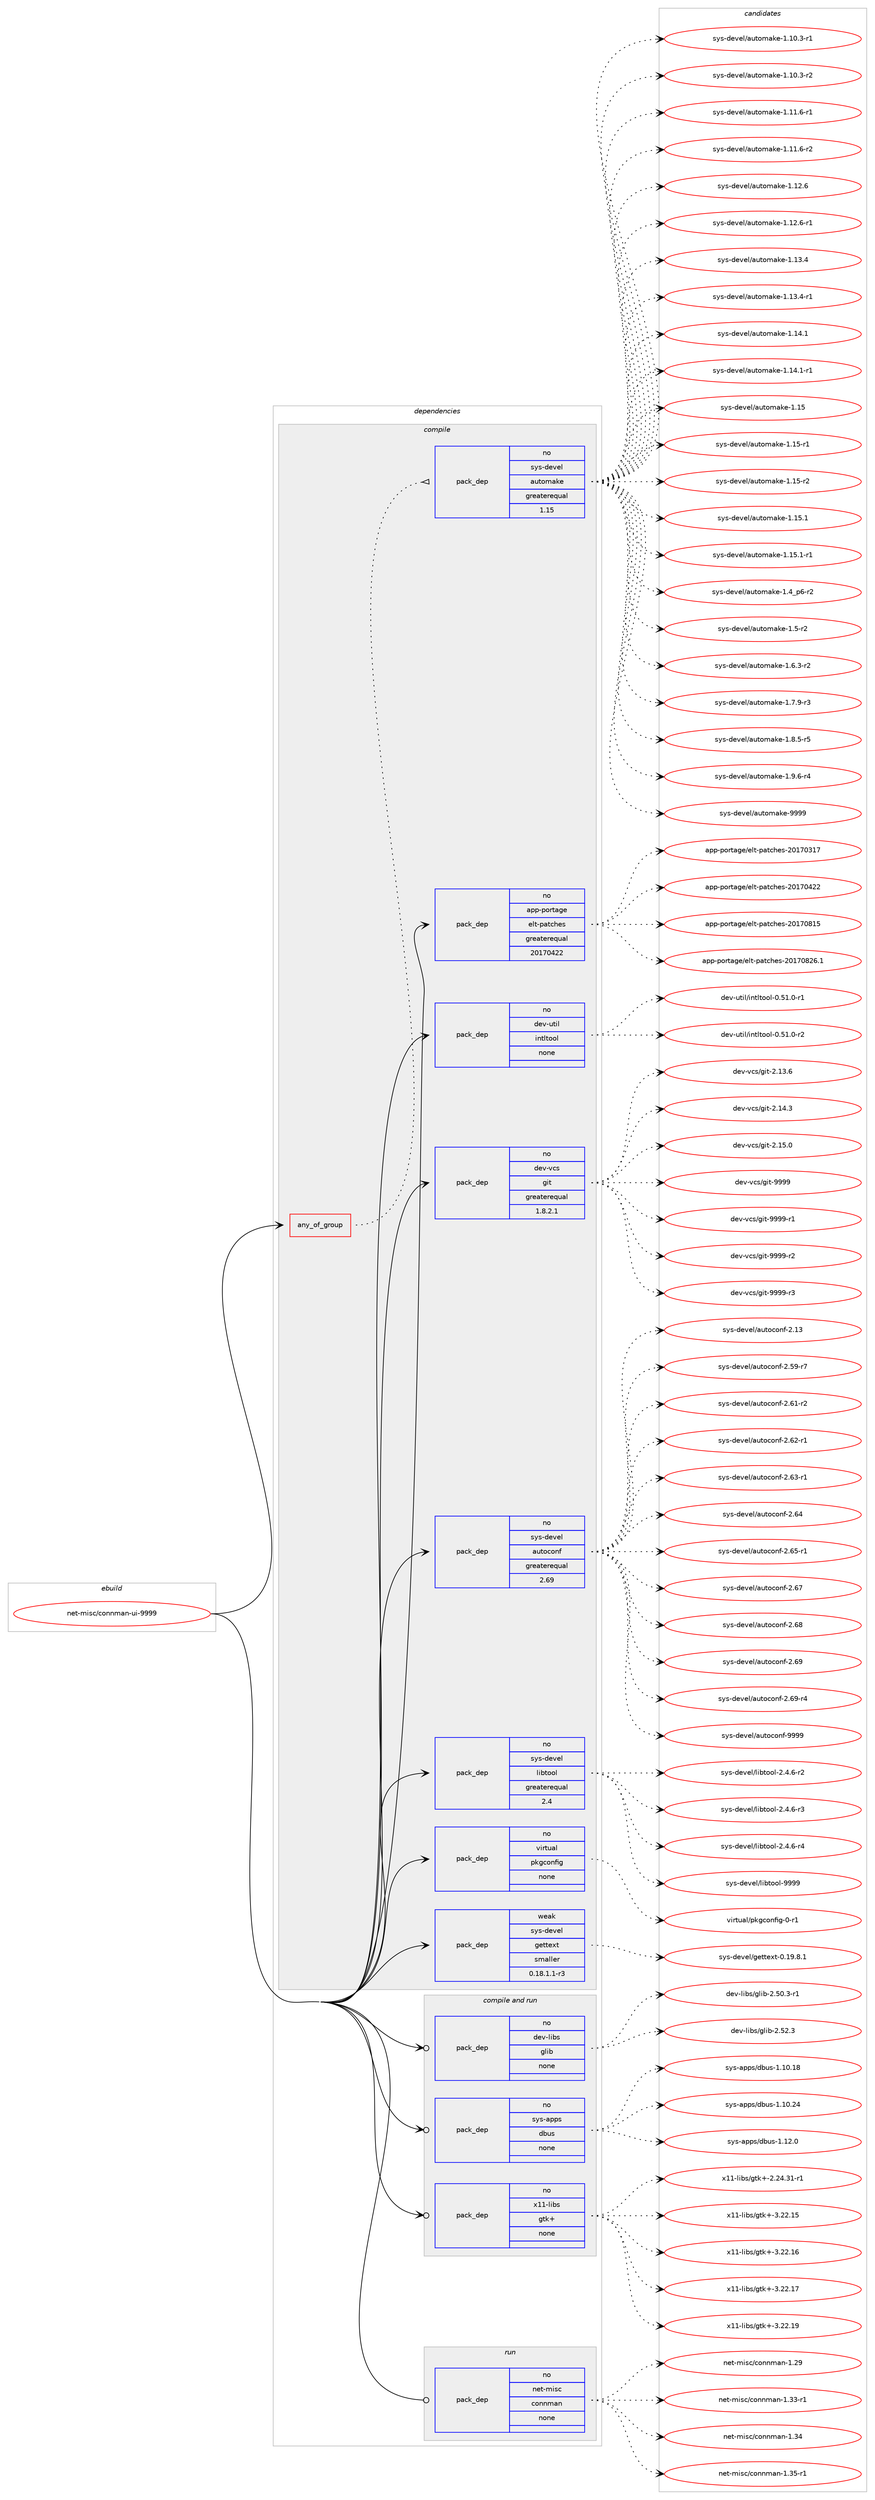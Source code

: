 digraph prolog {

# *************
# Graph options
# *************

newrank=true;
concentrate=true;
compound=true;
graph [rankdir=LR,fontname=Helvetica,fontsize=10,ranksep=1.5];#, ranksep=2.5, nodesep=0.2];
edge  [arrowhead=vee];
node  [fontname=Helvetica,fontsize=10];

# **********
# The ebuild
# **********

subgraph cluster_leftcol {
color=gray;
rank=same;
label=<<i>ebuild</i>>;
id [label="net-misc/connman-ui-9999", color=red, width=4, href="../net-misc/connman-ui-9999.svg"];
}

# ****************
# The dependencies
# ****************

subgraph cluster_midcol {
color=gray;
label=<<i>dependencies</i>>;
subgraph cluster_compile {
fillcolor="#eeeeee";
style=filled;
label=<<i>compile</i>>;
subgraph any6988 {
dependency424378 [label=<<TABLE BORDER="0" CELLBORDER="1" CELLSPACING="0" CELLPADDING="4"><TR><TD CELLPADDING="10">any_of_group</TD></TR></TABLE>>, shape=none, color=red];subgraph pack312063 {
dependency424379 [label=<<TABLE BORDER="0" CELLBORDER="1" CELLSPACING="0" CELLPADDING="4" WIDTH="220"><TR><TD ROWSPAN="6" CELLPADDING="30">pack_dep</TD></TR><TR><TD WIDTH="110">no</TD></TR><TR><TD>sys-devel</TD></TR><TR><TD>automake</TD></TR><TR><TD>greaterequal</TD></TR><TR><TD>1.15</TD></TR></TABLE>>, shape=none, color=blue];
}
dependency424378:e -> dependency424379:w [weight=20,style="dotted",arrowhead="oinv"];
}
id:e -> dependency424378:w [weight=20,style="solid",arrowhead="vee"];
subgraph pack312064 {
dependency424380 [label=<<TABLE BORDER="0" CELLBORDER="1" CELLSPACING="0" CELLPADDING="4" WIDTH="220"><TR><TD ROWSPAN="6" CELLPADDING="30">pack_dep</TD></TR><TR><TD WIDTH="110">no</TD></TR><TR><TD>app-portage</TD></TR><TR><TD>elt-patches</TD></TR><TR><TD>greaterequal</TD></TR><TR><TD>20170422</TD></TR></TABLE>>, shape=none, color=blue];
}
id:e -> dependency424380:w [weight=20,style="solid",arrowhead="vee"];
subgraph pack312065 {
dependency424381 [label=<<TABLE BORDER="0" CELLBORDER="1" CELLSPACING="0" CELLPADDING="4" WIDTH="220"><TR><TD ROWSPAN="6" CELLPADDING="30">pack_dep</TD></TR><TR><TD WIDTH="110">no</TD></TR><TR><TD>dev-util</TD></TR><TR><TD>intltool</TD></TR><TR><TD>none</TD></TR><TR><TD></TD></TR></TABLE>>, shape=none, color=blue];
}
id:e -> dependency424381:w [weight=20,style="solid",arrowhead="vee"];
subgraph pack312066 {
dependency424382 [label=<<TABLE BORDER="0" CELLBORDER="1" CELLSPACING="0" CELLPADDING="4" WIDTH="220"><TR><TD ROWSPAN="6" CELLPADDING="30">pack_dep</TD></TR><TR><TD WIDTH="110">no</TD></TR><TR><TD>dev-vcs</TD></TR><TR><TD>git</TD></TR><TR><TD>greaterequal</TD></TR><TR><TD>1.8.2.1</TD></TR></TABLE>>, shape=none, color=blue];
}
id:e -> dependency424382:w [weight=20,style="solid",arrowhead="vee"];
subgraph pack312067 {
dependency424383 [label=<<TABLE BORDER="0" CELLBORDER="1" CELLSPACING="0" CELLPADDING="4" WIDTH="220"><TR><TD ROWSPAN="6" CELLPADDING="30">pack_dep</TD></TR><TR><TD WIDTH="110">no</TD></TR><TR><TD>sys-devel</TD></TR><TR><TD>autoconf</TD></TR><TR><TD>greaterequal</TD></TR><TR><TD>2.69</TD></TR></TABLE>>, shape=none, color=blue];
}
id:e -> dependency424383:w [weight=20,style="solid",arrowhead="vee"];
subgraph pack312068 {
dependency424384 [label=<<TABLE BORDER="0" CELLBORDER="1" CELLSPACING="0" CELLPADDING="4" WIDTH="220"><TR><TD ROWSPAN="6" CELLPADDING="30">pack_dep</TD></TR><TR><TD WIDTH="110">no</TD></TR><TR><TD>sys-devel</TD></TR><TR><TD>libtool</TD></TR><TR><TD>greaterequal</TD></TR><TR><TD>2.4</TD></TR></TABLE>>, shape=none, color=blue];
}
id:e -> dependency424384:w [weight=20,style="solid",arrowhead="vee"];
subgraph pack312069 {
dependency424385 [label=<<TABLE BORDER="0" CELLBORDER="1" CELLSPACING="0" CELLPADDING="4" WIDTH="220"><TR><TD ROWSPAN="6" CELLPADDING="30">pack_dep</TD></TR><TR><TD WIDTH="110">no</TD></TR><TR><TD>virtual</TD></TR><TR><TD>pkgconfig</TD></TR><TR><TD>none</TD></TR><TR><TD></TD></TR></TABLE>>, shape=none, color=blue];
}
id:e -> dependency424385:w [weight=20,style="solid",arrowhead="vee"];
subgraph pack312070 {
dependency424386 [label=<<TABLE BORDER="0" CELLBORDER="1" CELLSPACING="0" CELLPADDING="4" WIDTH="220"><TR><TD ROWSPAN="6" CELLPADDING="30">pack_dep</TD></TR><TR><TD WIDTH="110">weak</TD></TR><TR><TD>sys-devel</TD></TR><TR><TD>gettext</TD></TR><TR><TD>smaller</TD></TR><TR><TD>0.18.1.1-r3</TD></TR></TABLE>>, shape=none, color=blue];
}
id:e -> dependency424386:w [weight=20,style="solid",arrowhead="vee"];
}
subgraph cluster_compileandrun {
fillcolor="#eeeeee";
style=filled;
label=<<i>compile and run</i>>;
subgraph pack312071 {
dependency424387 [label=<<TABLE BORDER="0" CELLBORDER="1" CELLSPACING="0" CELLPADDING="4" WIDTH="220"><TR><TD ROWSPAN="6" CELLPADDING="30">pack_dep</TD></TR><TR><TD WIDTH="110">no</TD></TR><TR><TD>dev-libs</TD></TR><TR><TD>glib</TD></TR><TR><TD>none</TD></TR><TR><TD></TD></TR></TABLE>>, shape=none, color=blue];
}
id:e -> dependency424387:w [weight=20,style="solid",arrowhead="odotvee"];
subgraph pack312072 {
dependency424388 [label=<<TABLE BORDER="0" CELLBORDER="1" CELLSPACING="0" CELLPADDING="4" WIDTH="220"><TR><TD ROWSPAN="6" CELLPADDING="30">pack_dep</TD></TR><TR><TD WIDTH="110">no</TD></TR><TR><TD>sys-apps</TD></TR><TR><TD>dbus</TD></TR><TR><TD>none</TD></TR><TR><TD></TD></TR></TABLE>>, shape=none, color=blue];
}
id:e -> dependency424388:w [weight=20,style="solid",arrowhead="odotvee"];
subgraph pack312073 {
dependency424389 [label=<<TABLE BORDER="0" CELLBORDER="1" CELLSPACING="0" CELLPADDING="4" WIDTH="220"><TR><TD ROWSPAN="6" CELLPADDING="30">pack_dep</TD></TR><TR><TD WIDTH="110">no</TD></TR><TR><TD>x11-libs</TD></TR><TR><TD>gtk+</TD></TR><TR><TD>none</TD></TR><TR><TD></TD></TR></TABLE>>, shape=none, color=blue];
}
id:e -> dependency424389:w [weight=20,style="solid",arrowhead="odotvee"];
}
subgraph cluster_run {
fillcolor="#eeeeee";
style=filled;
label=<<i>run</i>>;
subgraph pack312074 {
dependency424390 [label=<<TABLE BORDER="0" CELLBORDER="1" CELLSPACING="0" CELLPADDING="4" WIDTH="220"><TR><TD ROWSPAN="6" CELLPADDING="30">pack_dep</TD></TR><TR><TD WIDTH="110">no</TD></TR><TR><TD>net-misc</TD></TR><TR><TD>connman</TD></TR><TR><TD>none</TD></TR><TR><TD></TD></TR></TABLE>>, shape=none, color=blue];
}
id:e -> dependency424390:w [weight=20,style="solid",arrowhead="odot"];
}
}

# **************
# The candidates
# **************

subgraph cluster_choices {
rank=same;
color=gray;
label=<<i>candidates</i>>;

subgraph choice312063 {
color=black;
nodesep=1;
choice11512111545100101118101108479711711611110997107101454946494846514511449 [label="sys-devel/automake-1.10.3-r1", color=red, width=4,href="../sys-devel/automake-1.10.3-r1.svg"];
choice11512111545100101118101108479711711611110997107101454946494846514511450 [label="sys-devel/automake-1.10.3-r2", color=red, width=4,href="../sys-devel/automake-1.10.3-r2.svg"];
choice11512111545100101118101108479711711611110997107101454946494946544511449 [label="sys-devel/automake-1.11.6-r1", color=red, width=4,href="../sys-devel/automake-1.11.6-r1.svg"];
choice11512111545100101118101108479711711611110997107101454946494946544511450 [label="sys-devel/automake-1.11.6-r2", color=red, width=4,href="../sys-devel/automake-1.11.6-r2.svg"];
choice1151211154510010111810110847971171161111099710710145494649504654 [label="sys-devel/automake-1.12.6", color=red, width=4,href="../sys-devel/automake-1.12.6.svg"];
choice11512111545100101118101108479711711611110997107101454946495046544511449 [label="sys-devel/automake-1.12.6-r1", color=red, width=4,href="../sys-devel/automake-1.12.6-r1.svg"];
choice1151211154510010111810110847971171161111099710710145494649514652 [label="sys-devel/automake-1.13.4", color=red, width=4,href="../sys-devel/automake-1.13.4.svg"];
choice11512111545100101118101108479711711611110997107101454946495146524511449 [label="sys-devel/automake-1.13.4-r1", color=red, width=4,href="../sys-devel/automake-1.13.4-r1.svg"];
choice1151211154510010111810110847971171161111099710710145494649524649 [label="sys-devel/automake-1.14.1", color=red, width=4,href="../sys-devel/automake-1.14.1.svg"];
choice11512111545100101118101108479711711611110997107101454946495246494511449 [label="sys-devel/automake-1.14.1-r1", color=red, width=4,href="../sys-devel/automake-1.14.1-r1.svg"];
choice115121115451001011181011084797117116111109971071014549464953 [label="sys-devel/automake-1.15", color=red, width=4,href="../sys-devel/automake-1.15.svg"];
choice1151211154510010111810110847971171161111099710710145494649534511449 [label="sys-devel/automake-1.15-r1", color=red, width=4,href="../sys-devel/automake-1.15-r1.svg"];
choice1151211154510010111810110847971171161111099710710145494649534511450 [label="sys-devel/automake-1.15-r2", color=red, width=4,href="../sys-devel/automake-1.15-r2.svg"];
choice1151211154510010111810110847971171161111099710710145494649534649 [label="sys-devel/automake-1.15.1", color=red, width=4,href="../sys-devel/automake-1.15.1.svg"];
choice11512111545100101118101108479711711611110997107101454946495346494511449 [label="sys-devel/automake-1.15.1-r1", color=red, width=4,href="../sys-devel/automake-1.15.1-r1.svg"];
choice115121115451001011181011084797117116111109971071014549465295112544511450 [label="sys-devel/automake-1.4_p6-r2", color=red, width=4,href="../sys-devel/automake-1.4_p6-r2.svg"];
choice11512111545100101118101108479711711611110997107101454946534511450 [label="sys-devel/automake-1.5-r2", color=red, width=4,href="../sys-devel/automake-1.5-r2.svg"];
choice115121115451001011181011084797117116111109971071014549465446514511450 [label="sys-devel/automake-1.6.3-r2", color=red, width=4,href="../sys-devel/automake-1.6.3-r2.svg"];
choice115121115451001011181011084797117116111109971071014549465546574511451 [label="sys-devel/automake-1.7.9-r3", color=red, width=4,href="../sys-devel/automake-1.7.9-r3.svg"];
choice115121115451001011181011084797117116111109971071014549465646534511453 [label="sys-devel/automake-1.8.5-r5", color=red, width=4,href="../sys-devel/automake-1.8.5-r5.svg"];
choice115121115451001011181011084797117116111109971071014549465746544511452 [label="sys-devel/automake-1.9.6-r4", color=red, width=4,href="../sys-devel/automake-1.9.6-r4.svg"];
choice115121115451001011181011084797117116111109971071014557575757 [label="sys-devel/automake-9999", color=red, width=4,href="../sys-devel/automake-9999.svg"];
dependency424379:e -> choice11512111545100101118101108479711711611110997107101454946494846514511449:w [style=dotted,weight="100"];
dependency424379:e -> choice11512111545100101118101108479711711611110997107101454946494846514511450:w [style=dotted,weight="100"];
dependency424379:e -> choice11512111545100101118101108479711711611110997107101454946494946544511449:w [style=dotted,weight="100"];
dependency424379:e -> choice11512111545100101118101108479711711611110997107101454946494946544511450:w [style=dotted,weight="100"];
dependency424379:e -> choice1151211154510010111810110847971171161111099710710145494649504654:w [style=dotted,weight="100"];
dependency424379:e -> choice11512111545100101118101108479711711611110997107101454946495046544511449:w [style=dotted,weight="100"];
dependency424379:e -> choice1151211154510010111810110847971171161111099710710145494649514652:w [style=dotted,weight="100"];
dependency424379:e -> choice11512111545100101118101108479711711611110997107101454946495146524511449:w [style=dotted,weight="100"];
dependency424379:e -> choice1151211154510010111810110847971171161111099710710145494649524649:w [style=dotted,weight="100"];
dependency424379:e -> choice11512111545100101118101108479711711611110997107101454946495246494511449:w [style=dotted,weight="100"];
dependency424379:e -> choice115121115451001011181011084797117116111109971071014549464953:w [style=dotted,weight="100"];
dependency424379:e -> choice1151211154510010111810110847971171161111099710710145494649534511449:w [style=dotted,weight="100"];
dependency424379:e -> choice1151211154510010111810110847971171161111099710710145494649534511450:w [style=dotted,weight="100"];
dependency424379:e -> choice1151211154510010111810110847971171161111099710710145494649534649:w [style=dotted,weight="100"];
dependency424379:e -> choice11512111545100101118101108479711711611110997107101454946495346494511449:w [style=dotted,weight="100"];
dependency424379:e -> choice115121115451001011181011084797117116111109971071014549465295112544511450:w [style=dotted,weight="100"];
dependency424379:e -> choice11512111545100101118101108479711711611110997107101454946534511450:w [style=dotted,weight="100"];
dependency424379:e -> choice115121115451001011181011084797117116111109971071014549465446514511450:w [style=dotted,weight="100"];
dependency424379:e -> choice115121115451001011181011084797117116111109971071014549465546574511451:w [style=dotted,weight="100"];
dependency424379:e -> choice115121115451001011181011084797117116111109971071014549465646534511453:w [style=dotted,weight="100"];
dependency424379:e -> choice115121115451001011181011084797117116111109971071014549465746544511452:w [style=dotted,weight="100"];
dependency424379:e -> choice115121115451001011181011084797117116111109971071014557575757:w [style=dotted,weight="100"];
}
subgraph choice312064 {
color=black;
nodesep=1;
choice97112112451121111141169710310147101108116451129711699104101115455048495548514955 [label="app-portage/elt-patches-20170317", color=red, width=4,href="../app-portage/elt-patches-20170317.svg"];
choice97112112451121111141169710310147101108116451129711699104101115455048495548525050 [label="app-portage/elt-patches-20170422", color=red, width=4,href="../app-portage/elt-patches-20170422.svg"];
choice97112112451121111141169710310147101108116451129711699104101115455048495548564953 [label="app-portage/elt-patches-20170815", color=red, width=4,href="../app-portage/elt-patches-20170815.svg"];
choice971121124511211111411697103101471011081164511297116991041011154550484955485650544649 [label="app-portage/elt-patches-20170826.1", color=red, width=4,href="../app-portage/elt-patches-20170826.1.svg"];
dependency424380:e -> choice97112112451121111141169710310147101108116451129711699104101115455048495548514955:w [style=dotted,weight="100"];
dependency424380:e -> choice97112112451121111141169710310147101108116451129711699104101115455048495548525050:w [style=dotted,weight="100"];
dependency424380:e -> choice97112112451121111141169710310147101108116451129711699104101115455048495548564953:w [style=dotted,weight="100"];
dependency424380:e -> choice971121124511211111411697103101471011081164511297116991041011154550484955485650544649:w [style=dotted,weight="100"];
}
subgraph choice312065 {
color=black;
nodesep=1;
choice1001011184511711610510847105110116108116111111108454846534946484511449 [label="dev-util/intltool-0.51.0-r1", color=red, width=4,href="../dev-util/intltool-0.51.0-r1.svg"];
choice1001011184511711610510847105110116108116111111108454846534946484511450 [label="dev-util/intltool-0.51.0-r2", color=red, width=4,href="../dev-util/intltool-0.51.0-r2.svg"];
dependency424381:e -> choice1001011184511711610510847105110116108116111111108454846534946484511449:w [style=dotted,weight="100"];
dependency424381:e -> choice1001011184511711610510847105110116108116111111108454846534946484511450:w [style=dotted,weight="100"];
}
subgraph choice312066 {
color=black;
nodesep=1;
choice10010111845118991154710310511645504649514654 [label="dev-vcs/git-2.13.6", color=red, width=4,href="../dev-vcs/git-2.13.6.svg"];
choice10010111845118991154710310511645504649524651 [label="dev-vcs/git-2.14.3", color=red, width=4,href="../dev-vcs/git-2.14.3.svg"];
choice10010111845118991154710310511645504649534648 [label="dev-vcs/git-2.15.0", color=red, width=4,href="../dev-vcs/git-2.15.0.svg"];
choice1001011184511899115471031051164557575757 [label="dev-vcs/git-9999", color=red, width=4,href="../dev-vcs/git-9999.svg"];
choice10010111845118991154710310511645575757574511449 [label="dev-vcs/git-9999-r1", color=red, width=4,href="../dev-vcs/git-9999-r1.svg"];
choice10010111845118991154710310511645575757574511450 [label="dev-vcs/git-9999-r2", color=red, width=4,href="../dev-vcs/git-9999-r2.svg"];
choice10010111845118991154710310511645575757574511451 [label="dev-vcs/git-9999-r3", color=red, width=4,href="../dev-vcs/git-9999-r3.svg"];
dependency424382:e -> choice10010111845118991154710310511645504649514654:w [style=dotted,weight="100"];
dependency424382:e -> choice10010111845118991154710310511645504649524651:w [style=dotted,weight="100"];
dependency424382:e -> choice10010111845118991154710310511645504649534648:w [style=dotted,weight="100"];
dependency424382:e -> choice1001011184511899115471031051164557575757:w [style=dotted,weight="100"];
dependency424382:e -> choice10010111845118991154710310511645575757574511449:w [style=dotted,weight="100"];
dependency424382:e -> choice10010111845118991154710310511645575757574511450:w [style=dotted,weight="100"];
dependency424382:e -> choice10010111845118991154710310511645575757574511451:w [style=dotted,weight="100"];
}
subgraph choice312067 {
color=black;
nodesep=1;
choice115121115451001011181011084797117116111991111101024550464951 [label="sys-devel/autoconf-2.13", color=red, width=4,href="../sys-devel/autoconf-2.13.svg"];
choice1151211154510010111810110847971171161119911111010245504653574511455 [label="sys-devel/autoconf-2.59-r7", color=red, width=4,href="../sys-devel/autoconf-2.59-r7.svg"];
choice1151211154510010111810110847971171161119911111010245504654494511450 [label="sys-devel/autoconf-2.61-r2", color=red, width=4,href="../sys-devel/autoconf-2.61-r2.svg"];
choice1151211154510010111810110847971171161119911111010245504654504511449 [label="sys-devel/autoconf-2.62-r1", color=red, width=4,href="../sys-devel/autoconf-2.62-r1.svg"];
choice1151211154510010111810110847971171161119911111010245504654514511449 [label="sys-devel/autoconf-2.63-r1", color=red, width=4,href="../sys-devel/autoconf-2.63-r1.svg"];
choice115121115451001011181011084797117116111991111101024550465452 [label="sys-devel/autoconf-2.64", color=red, width=4,href="../sys-devel/autoconf-2.64.svg"];
choice1151211154510010111810110847971171161119911111010245504654534511449 [label="sys-devel/autoconf-2.65-r1", color=red, width=4,href="../sys-devel/autoconf-2.65-r1.svg"];
choice115121115451001011181011084797117116111991111101024550465455 [label="sys-devel/autoconf-2.67", color=red, width=4,href="../sys-devel/autoconf-2.67.svg"];
choice115121115451001011181011084797117116111991111101024550465456 [label="sys-devel/autoconf-2.68", color=red, width=4,href="../sys-devel/autoconf-2.68.svg"];
choice115121115451001011181011084797117116111991111101024550465457 [label="sys-devel/autoconf-2.69", color=red, width=4,href="../sys-devel/autoconf-2.69.svg"];
choice1151211154510010111810110847971171161119911111010245504654574511452 [label="sys-devel/autoconf-2.69-r4", color=red, width=4,href="../sys-devel/autoconf-2.69-r4.svg"];
choice115121115451001011181011084797117116111991111101024557575757 [label="sys-devel/autoconf-9999", color=red, width=4,href="../sys-devel/autoconf-9999.svg"];
dependency424383:e -> choice115121115451001011181011084797117116111991111101024550464951:w [style=dotted,weight="100"];
dependency424383:e -> choice1151211154510010111810110847971171161119911111010245504653574511455:w [style=dotted,weight="100"];
dependency424383:e -> choice1151211154510010111810110847971171161119911111010245504654494511450:w [style=dotted,weight="100"];
dependency424383:e -> choice1151211154510010111810110847971171161119911111010245504654504511449:w [style=dotted,weight="100"];
dependency424383:e -> choice1151211154510010111810110847971171161119911111010245504654514511449:w [style=dotted,weight="100"];
dependency424383:e -> choice115121115451001011181011084797117116111991111101024550465452:w [style=dotted,weight="100"];
dependency424383:e -> choice1151211154510010111810110847971171161119911111010245504654534511449:w [style=dotted,weight="100"];
dependency424383:e -> choice115121115451001011181011084797117116111991111101024550465455:w [style=dotted,weight="100"];
dependency424383:e -> choice115121115451001011181011084797117116111991111101024550465456:w [style=dotted,weight="100"];
dependency424383:e -> choice115121115451001011181011084797117116111991111101024550465457:w [style=dotted,weight="100"];
dependency424383:e -> choice1151211154510010111810110847971171161119911111010245504654574511452:w [style=dotted,weight="100"];
dependency424383:e -> choice115121115451001011181011084797117116111991111101024557575757:w [style=dotted,weight="100"];
}
subgraph choice312068 {
color=black;
nodesep=1;
choice1151211154510010111810110847108105981161111111084550465246544511450 [label="sys-devel/libtool-2.4.6-r2", color=red, width=4,href="../sys-devel/libtool-2.4.6-r2.svg"];
choice1151211154510010111810110847108105981161111111084550465246544511451 [label="sys-devel/libtool-2.4.6-r3", color=red, width=4,href="../sys-devel/libtool-2.4.6-r3.svg"];
choice1151211154510010111810110847108105981161111111084550465246544511452 [label="sys-devel/libtool-2.4.6-r4", color=red, width=4,href="../sys-devel/libtool-2.4.6-r4.svg"];
choice1151211154510010111810110847108105981161111111084557575757 [label="sys-devel/libtool-9999", color=red, width=4,href="../sys-devel/libtool-9999.svg"];
dependency424384:e -> choice1151211154510010111810110847108105981161111111084550465246544511450:w [style=dotted,weight="100"];
dependency424384:e -> choice1151211154510010111810110847108105981161111111084550465246544511451:w [style=dotted,weight="100"];
dependency424384:e -> choice1151211154510010111810110847108105981161111111084550465246544511452:w [style=dotted,weight="100"];
dependency424384:e -> choice1151211154510010111810110847108105981161111111084557575757:w [style=dotted,weight="100"];
}
subgraph choice312069 {
color=black;
nodesep=1;
choice11810511411611797108471121071039911111010210510345484511449 [label="virtual/pkgconfig-0-r1", color=red, width=4,href="../virtual/pkgconfig-0-r1.svg"];
dependency424385:e -> choice11810511411611797108471121071039911111010210510345484511449:w [style=dotted,weight="100"];
}
subgraph choice312070 {
color=black;
nodesep=1;
choice1151211154510010111810110847103101116116101120116454846495746564649 [label="sys-devel/gettext-0.19.8.1", color=red, width=4,href="../sys-devel/gettext-0.19.8.1.svg"];
dependency424386:e -> choice1151211154510010111810110847103101116116101120116454846495746564649:w [style=dotted,weight="100"];
}
subgraph choice312071 {
color=black;
nodesep=1;
choice10010111845108105981154710310810598455046534846514511449 [label="dev-libs/glib-2.50.3-r1", color=red, width=4,href="../dev-libs/glib-2.50.3-r1.svg"];
choice1001011184510810598115471031081059845504653504651 [label="dev-libs/glib-2.52.3", color=red, width=4,href="../dev-libs/glib-2.52.3.svg"];
dependency424387:e -> choice10010111845108105981154710310810598455046534846514511449:w [style=dotted,weight="100"];
dependency424387:e -> choice1001011184510810598115471031081059845504653504651:w [style=dotted,weight="100"];
}
subgraph choice312072 {
color=black;
nodesep=1;
choice115121115459711211211547100981171154549464948464956 [label="sys-apps/dbus-1.10.18", color=red, width=4,href="../sys-apps/dbus-1.10.18.svg"];
choice115121115459711211211547100981171154549464948465052 [label="sys-apps/dbus-1.10.24", color=red, width=4,href="../sys-apps/dbus-1.10.24.svg"];
choice1151211154597112112115471009811711545494649504648 [label="sys-apps/dbus-1.12.0", color=red, width=4,href="../sys-apps/dbus-1.12.0.svg"];
dependency424388:e -> choice115121115459711211211547100981171154549464948464956:w [style=dotted,weight="100"];
dependency424388:e -> choice115121115459711211211547100981171154549464948465052:w [style=dotted,weight="100"];
dependency424388:e -> choice1151211154597112112115471009811711545494649504648:w [style=dotted,weight="100"];
}
subgraph choice312073 {
color=black;
nodesep=1;
choice12049494510810598115471031161074345504650524651494511449 [label="x11-libs/gtk+-2.24.31-r1", color=red, width=4,href="../x11-libs/gtk+-2.24.31-r1.svg"];
choice1204949451081059811547103116107434551465050464953 [label="x11-libs/gtk+-3.22.15", color=red, width=4,href="../x11-libs/gtk+-3.22.15.svg"];
choice1204949451081059811547103116107434551465050464954 [label="x11-libs/gtk+-3.22.16", color=red, width=4,href="../x11-libs/gtk+-3.22.16.svg"];
choice1204949451081059811547103116107434551465050464955 [label="x11-libs/gtk+-3.22.17", color=red, width=4,href="../x11-libs/gtk+-3.22.17.svg"];
choice1204949451081059811547103116107434551465050464957 [label="x11-libs/gtk+-3.22.19", color=red, width=4,href="../x11-libs/gtk+-3.22.19.svg"];
dependency424389:e -> choice12049494510810598115471031161074345504650524651494511449:w [style=dotted,weight="100"];
dependency424389:e -> choice1204949451081059811547103116107434551465050464953:w [style=dotted,weight="100"];
dependency424389:e -> choice1204949451081059811547103116107434551465050464954:w [style=dotted,weight="100"];
dependency424389:e -> choice1204949451081059811547103116107434551465050464955:w [style=dotted,weight="100"];
dependency424389:e -> choice1204949451081059811547103116107434551465050464957:w [style=dotted,weight="100"];
}
subgraph choice312074 {
color=black;
nodesep=1;
choice11010111645109105115994799111110110109971104549465057 [label="net-misc/connman-1.29", color=red, width=4,href="../net-misc/connman-1.29.svg"];
choice110101116451091051159947991111101101099711045494651514511449 [label="net-misc/connman-1.33-r1", color=red, width=4,href="../net-misc/connman-1.33-r1.svg"];
choice11010111645109105115994799111110110109971104549465152 [label="net-misc/connman-1.34", color=red, width=4,href="../net-misc/connman-1.34.svg"];
choice110101116451091051159947991111101101099711045494651534511449 [label="net-misc/connman-1.35-r1", color=red, width=4,href="../net-misc/connman-1.35-r1.svg"];
dependency424390:e -> choice11010111645109105115994799111110110109971104549465057:w [style=dotted,weight="100"];
dependency424390:e -> choice110101116451091051159947991111101101099711045494651514511449:w [style=dotted,weight="100"];
dependency424390:e -> choice11010111645109105115994799111110110109971104549465152:w [style=dotted,weight="100"];
dependency424390:e -> choice110101116451091051159947991111101101099711045494651534511449:w [style=dotted,weight="100"];
}
}

}
